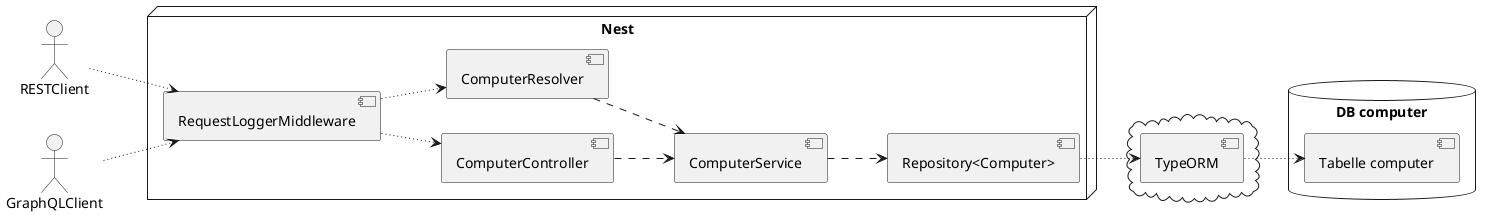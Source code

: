 ' Preview durch <Alt>d

@startuml Komponenten

left to right direction

actor RESTClient
actor GraphQLClient

node "Nest" {
  [RequestLoggerMiddleware]

  [ComputerController]
  [ComputerResolver]

  [ComputerService]

  [Repository<Computer>]
}


cloud {
    [TypeORM]
}

database "DB computer" {
    [Tabelle computer]
}

RESTClient ~~> [RequestLoggerMiddleware]
GraphQLClient ~~> [RequestLoggerMiddleware]

[RequestLoggerMiddleware] ~~> [ComputerController]
[RequestLoggerMiddleware] ~~> [ComputerResolver]

[ComputerController] ..> [ComputerService]
[ComputerResolver] ..> [ComputerService]
[ComputerService] ..> [Repository<Computer>]

[Repository<Computer>] ~~> [TypeORM]
[TypeORM] ~~> [Tabelle computer]


@enduml
